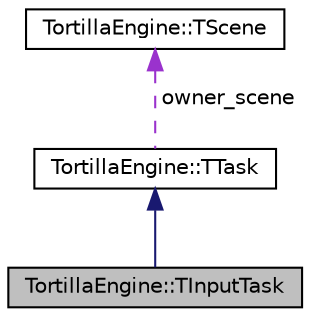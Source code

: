 digraph "TortillaEngine::TInputTask"
{
 // LATEX_PDF_SIZE
  edge [fontname="Helvetica",fontsize="10",labelfontname="Helvetica",labelfontsize="10"];
  node [fontname="Helvetica",fontsize="10",shape=record];
  Node1 [label="TortillaEngine::TInputTask",height=0.2,width=0.4,color="black", fillcolor="grey75", style="filled", fontcolor="black",tooltip="The task class to manage the input."];
  Node2 -> Node1 [dir="back",color="midnightblue",fontsize="10",style="solid",fontname="Helvetica"];
  Node2 [label="TortillaEngine::TTask",height=0.2,width=0.4,color="black", fillcolor="white", style="filled",URL="$class_tortilla_engine_1_1_t_task.html",tooltip="Base class for all the tasks."];
  Node3 -> Node2 [dir="back",color="darkorchid3",fontsize="10",style="dashed",label=" owner_scene" ,fontname="Helvetica"];
  Node3 [label="TortillaEngine::TScene",height=0.2,width=0.4,color="black", fillcolor="white", style="filled",URL="$class_tortilla_engine_1_1_t_scene.html",tooltip="A game scene."];
}

